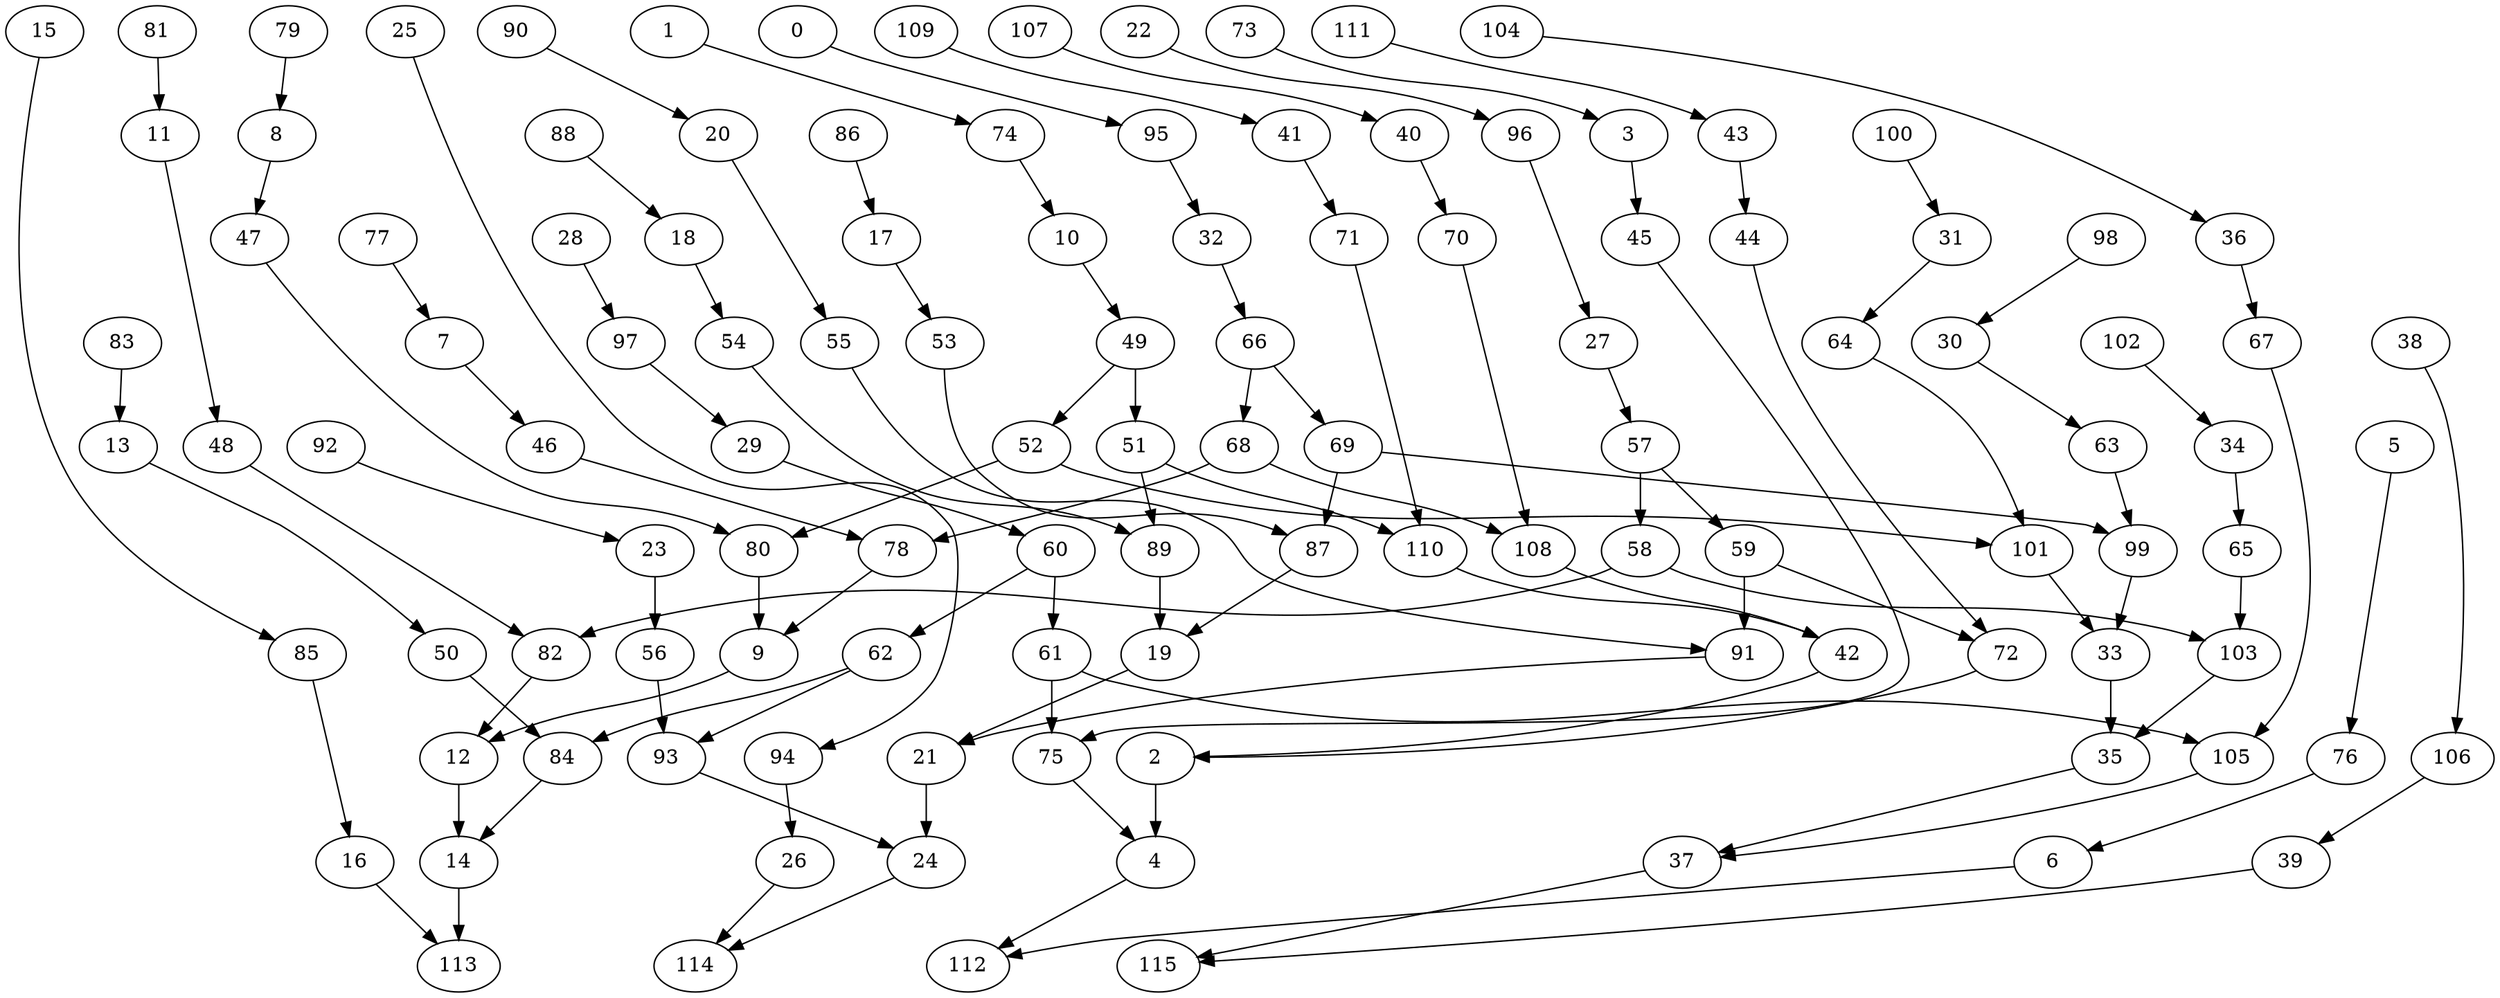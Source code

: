 digraph g {
0;
1;
2;
3;
4;
5;
6;
7;
8;
9;
10;
11;
12;
13;
14;
15;
16;
17;
18;
19;
20;
21;
22;
23;
24;
25;
26;
27;
28;
29;
30;
31;
32;
33;
34;
35;
36;
37;
38;
39;
40;
41;
42;
43;
44;
45;
46;
47;
48;
49;
50;
51;
52;
53;
54;
55;
56;
57;
58;
59;
60;
61;
62;
63;
64;
65;
66;
67;
68;
69;
70;
71;
72;
73;
74;
75;
76;
77;
78;
79;
80;
81;
82;
83;
84;
85;
86;
87;
88;
89;
90;
91;
92;
93;
94;
95;
96;
97;
98;
99;
100;
101;
102;
103;
104;
105;
106;
107;
108;
109;
110;
111;
112;
113;
114;
115;
0 -> 95 [weight=0];
1 -> 74 [weight=0];
2 -> 4 [weight=3];
3 -> 45 [weight=0];
4 -> 112 [weight=0];
5 -> 76 [weight=0];
6 -> 112 [weight=0];
7 -> 46 [weight=0];
8 -> 47 [weight=0];
9 -> 12 [weight=4];
10 -> 49 [weight=0];
11 -> 48 [weight=0];
12 -> 14 [weight=5];
13 -> 50 [weight=0];
14 -> 113 [weight=2];
15 -> 85 [weight=0];
16 -> 113 [weight=0];
17 -> 53 [weight=0];
18 -> 54 [weight=0];
19 -> 21 [weight=0];
20 -> 55 [weight=0];
21 -> 24 [weight=2];
22 -> 96 [weight=0];
23 -> 56 [weight=1];
24 -> 114 [weight=0];
25 -> 94 [weight=0];
26 -> 114 [weight=0];
27 -> 57 [weight=0];
28 -> 97 [weight=0];
29 -> 60 [weight=0];
30 -> 63 [weight=0];
31 -> 64 [weight=0];
32 -> 66 [weight=0];
33 -> 35 [weight=2];
34 -> 65 [weight=0];
35 -> 37 [weight=0];
36 -> 67 [weight=0];
37 -> 115 [weight=0];
38 -> 106 [weight=0];
39 -> 115 [weight=0];
40 -> 70 [weight=0];
41 -> 71 [weight=0];
42 -> 2 [weight=0];
43 -> 44 [weight=0];
44 -> 72 [weight=0];
45 -> 75 [weight=0];
46 -> 78 [weight=0];
47 -> 80 [weight=0];
48 -> 82 [weight=0];
49 -> 51 [weight=3];
49 -> 52 [weight=1];
50 -> 84 [weight=1];
51 -> 110 [weight=0];
51 -> 89 [weight=1];
52 -> 101 [weight=0];
52 -> 80 [weight=0];
53 -> 87 [weight=0];
54 -> 89 [weight=0];
55 -> 91 [weight=0];
56 -> 93 [weight=3];
57 -> 59 [weight=0];
57 -> 58 [weight=2];
58 -> 103 [weight=0];
58 -> 82 [weight=0];
59 -> 72 [weight=1];
59 -> 91 [weight=3];
60 -> 61 [weight=0];
60 -> 62 [weight=0];
61 -> 105 [weight=0];
61 -> 75 [weight=1];
62 -> 84 [weight=0];
62 -> 93 [weight=0];
63 -> 99 [weight=0];
64 -> 101 [weight=0];
65 -> 103 [weight=1];
66 -> 68 [weight=1];
66 -> 69 [weight=1];
67 -> 105 [weight=0];
68 -> 108 [weight=1];
68 -> 78 [weight=2];
69 -> 99 [weight=1];
69 -> 87 [weight=1];
70 -> 108 [weight=0];
71 -> 110 [weight=0];
72 -> 2 [weight=0];
73 -> 3 [weight=0];
74 -> 10 [weight=0];
75 -> 4 [weight=2];
76 -> 6 [weight=0];
77 -> 7 [weight=0];
78 -> 9 [weight=0];
79 -> 8 [weight=0];
80 -> 9 [weight=1];
81 -> 11 [weight=0];
82 -> 12 [weight=0];
83 -> 13 [weight=0];
84 -> 14 [weight=0];
85 -> 16 [weight=0];
86 -> 17 [weight=0];
87 -> 19 [weight=0];
88 -> 18 [weight=0];
89 -> 19 [weight=1];
90 -> 20 [weight=0];
91 -> 21 [weight=0];
92 -> 23 [weight=0];
93 -> 24 [weight=0];
94 -> 26 [weight=0];
95 -> 32 [weight=0];
96 -> 27 [weight=0];
97 -> 29 [weight=0];
98 -> 30 [weight=0];
99 -> 33 [weight=0];
100 -> 31 [weight=0];
101 -> 33 [weight=2];
102 -> 34 [weight=0];
103 -> 35 [weight=1];
104 -> 36 [weight=0];
105 -> 37 [weight=0];
106 -> 39 [weight=0];
107 -> 40 [weight=0];
108 -> 42 [weight=0];
109 -> 41 [weight=0];
110 -> 42 [weight=0];
111 -> 43 [weight=0];
}
